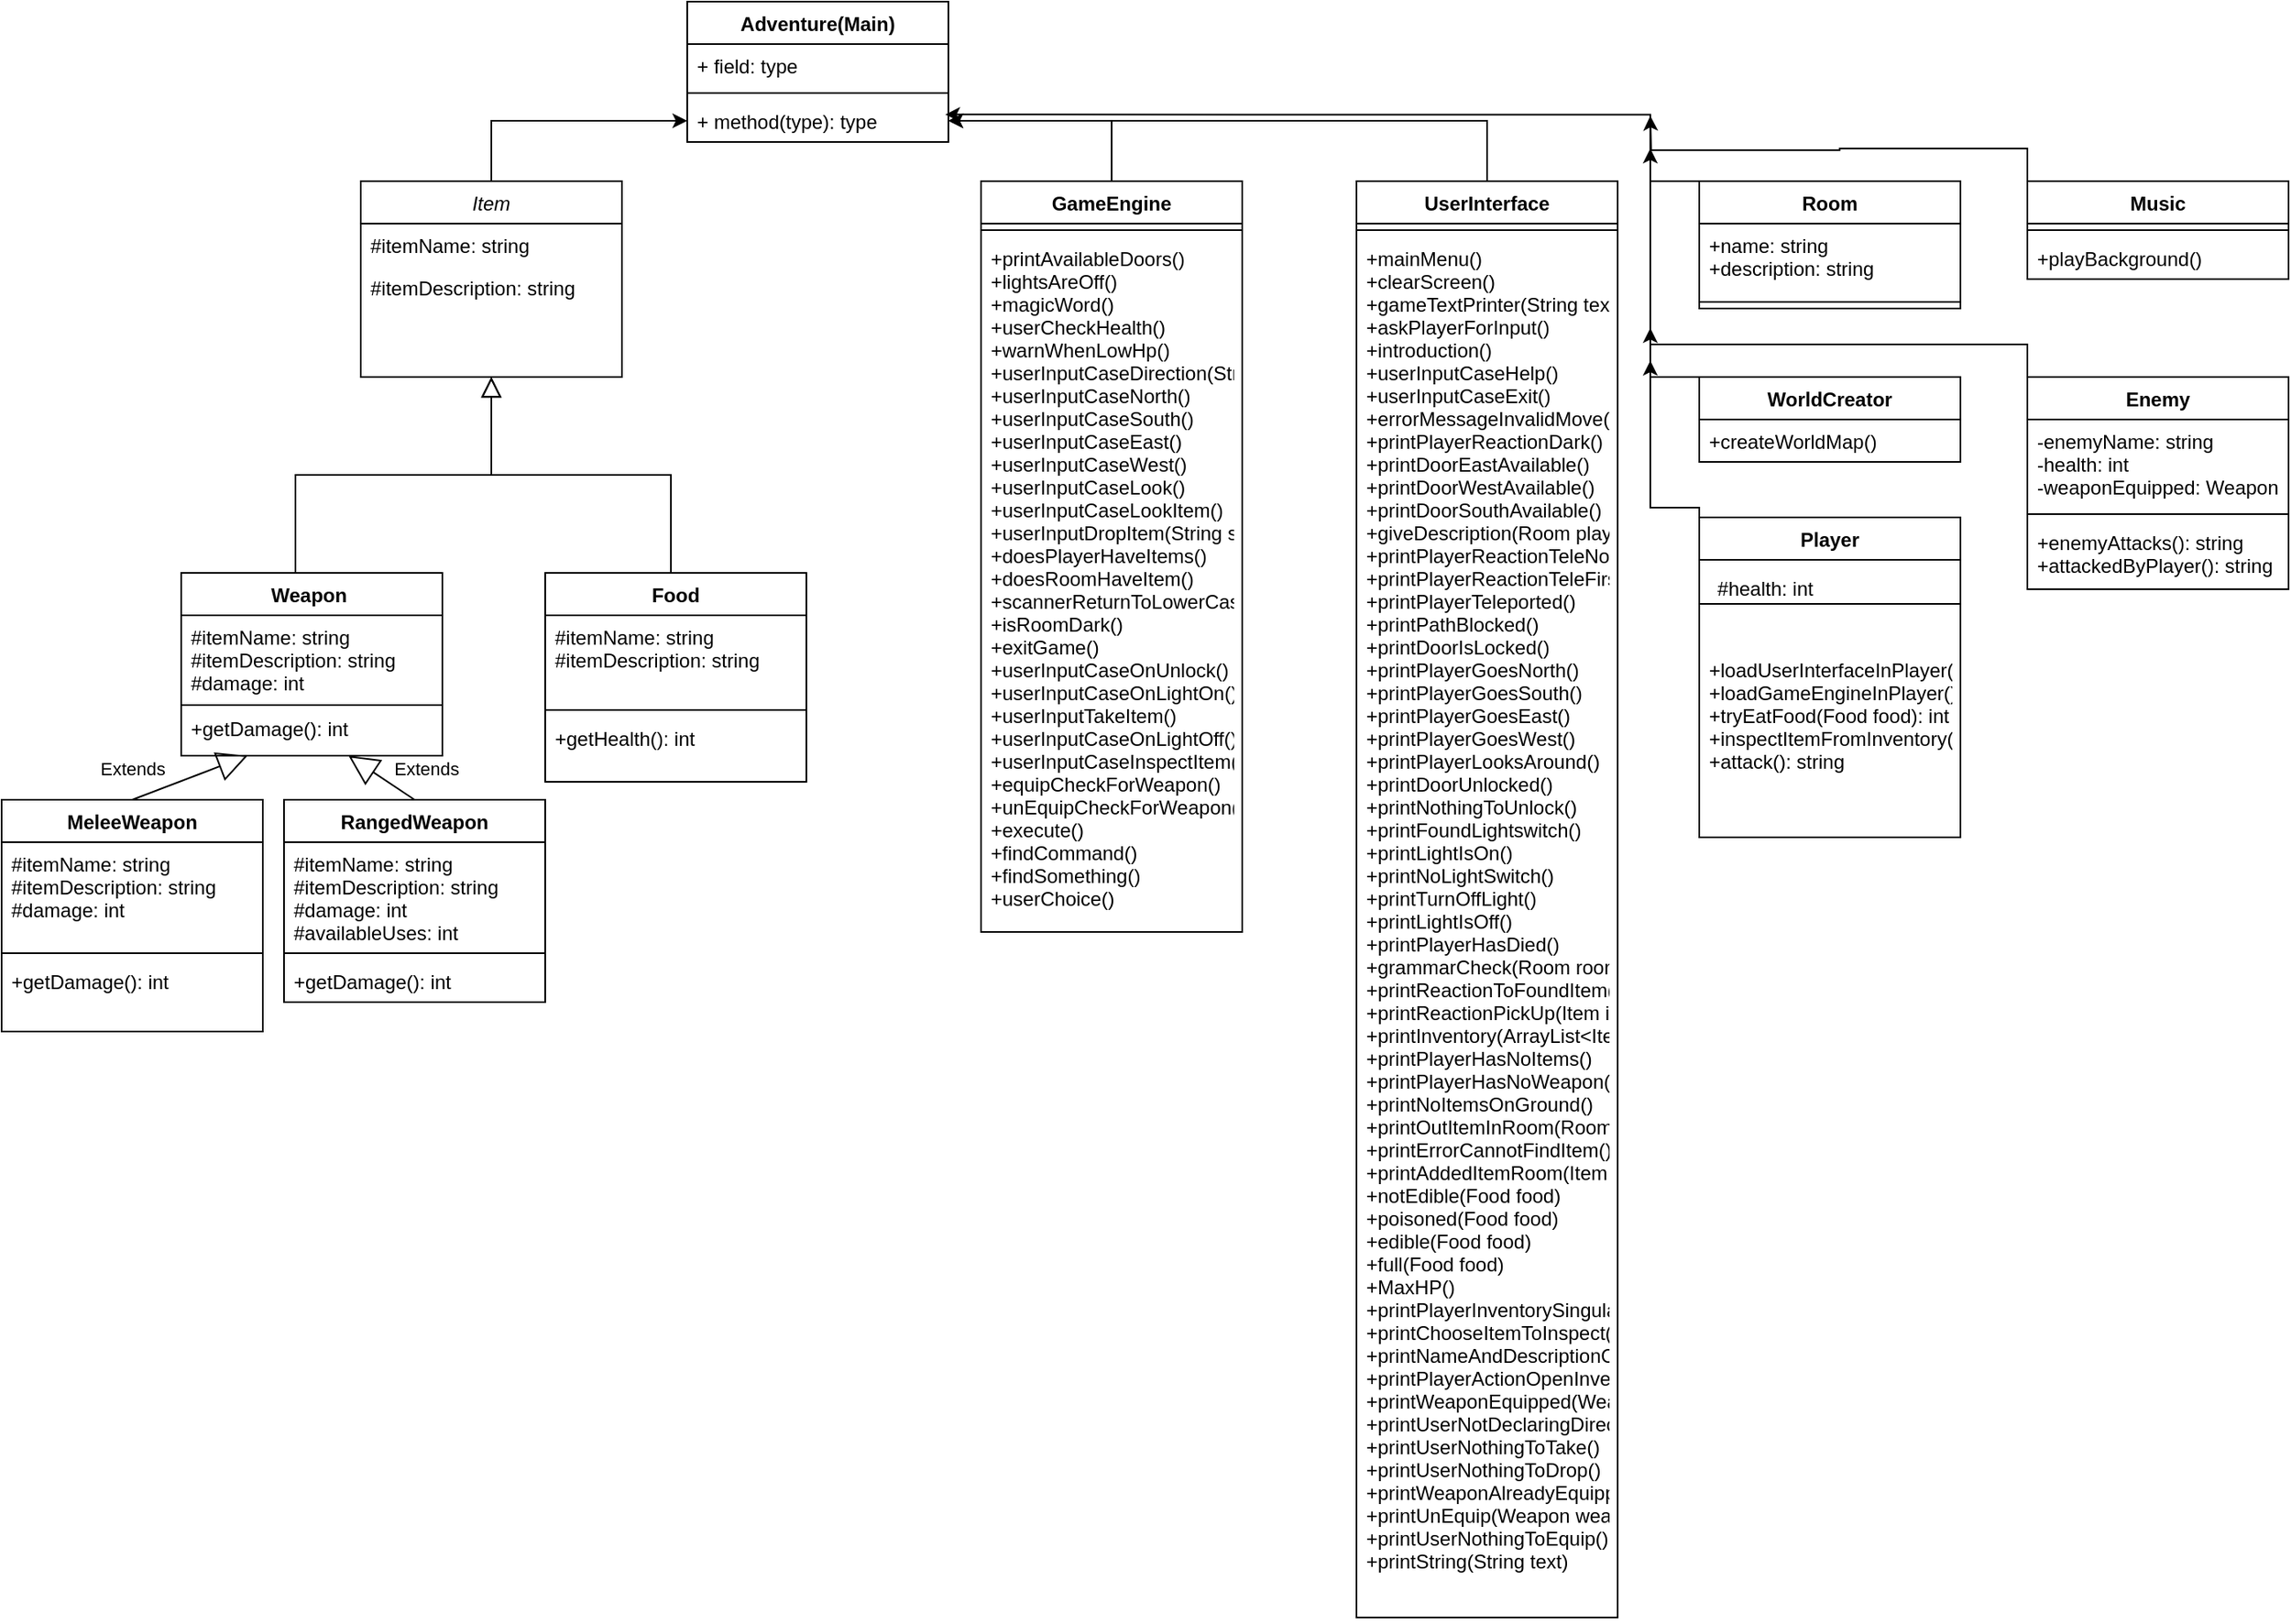 <mxfile version="17.2.4" type="device"><diagram id="C5RBs43oDa-KdzZeNtuy" name="Page-1"><mxGraphModel dx="1031" dy="445" grid="1" gridSize="10" guides="1" tooltips="1" connect="1" arrows="1" fold="1" page="1" pageScale="1" pageWidth="827" pageHeight="1169" math="0" shadow="0"><root><mxCell id="WIyWlLk6GJQsqaUBKTNV-0"/><mxCell id="WIyWlLk6GJQsqaUBKTNV-1" parent="WIyWlLk6GJQsqaUBKTNV-0"/><mxCell id="LH12AcgxlJHuKIYTEwkY-5" style="edgeStyle=orthogonalEdgeStyle;rounded=0;orthogonalLoop=1;jettySize=auto;html=1;exitX=0.5;exitY=0;exitDx=0;exitDy=0;" edge="1" parent="WIyWlLk6GJQsqaUBKTNV-1" source="zkfFHV4jXpPFQw0GAbJ--0" target="RH7i0UF_cO2J6OQ4y9fc-49"><mxGeometry relative="1" as="geometry"/></mxCell><mxCell id="zkfFHV4jXpPFQw0GAbJ--0" value="Item" style="swimlane;fontStyle=2;align=center;verticalAlign=top;childLayout=stackLayout;horizontal=1;startSize=26;horizontalStack=0;resizeParent=1;resizeLast=0;collapsible=1;marginBottom=0;rounded=0;shadow=0;strokeWidth=1;" parent="WIyWlLk6GJQsqaUBKTNV-1" vertex="1"><mxGeometry x="220" y="120" width="160" height="120" as="geometry"><mxRectangle x="230" y="140" width="160" height="26" as="alternateBounds"/></mxGeometry></mxCell><mxCell id="zkfFHV4jXpPFQw0GAbJ--1" value="#itemName: string" style="text;align=left;verticalAlign=top;spacingLeft=4;spacingRight=4;overflow=hidden;rotatable=0;points=[[0,0.5],[1,0.5]];portConstraint=eastwest;" parent="zkfFHV4jXpPFQw0GAbJ--0" vertex="1"><mxGeometry y="26" width="160" height="26" as="geometry"/></mxCell><mxCell id="zkfFHV4jXpPFQw0GAbJ--2" value="#itemDescription: string" style="text;align=left;verticalAlign=top;spacingLeft=4;spacingRight=4;overflow=hidden;rotatable=0;points=[[0,0.5],[1,0.5]];portConstraint=eastwest;rounded=0;shadow=0;html=0;" parent="zkfFHV4jXpPFQw0GAbJ--0" vertex="1"><mxGeometry y="52" width="160" height="26" as="geometry"/></mxCell><mxCell id="zkfFHV4jXpPFQw0GAbJ--12" value="" style="endArrow=block;endSize=10;endFill=0;shadow=0;strokeWidth=1;rounded=0;edgeStyle=elbowEdgeStyle;elbow=vertical;" parent="WIyWlLk6GJQsqaUBKTNV-1" target="zkfFHV4jXpPFQw0GAbJ--0" edge="1"><mxGeometry width="160" relative="1" as="geometry"><mxPoint x="180" y="360" as="sourcePoint"/><mxPoint x="200" y="203" as="targetPoint"/></mxGeometry></mxCell><mxCell id="zkfFHV4jXpPFQw0GAbJ--16" value="" style="endArrow=block;endSize=10;endFill=0;shadow=0;strokeWidth=1;rounded=0;edgeStyle=elbowEdgeStyle;elbow=vertical;" parent="WIyWlLk6GJQsqaUBKTNV-1" target="zkfFHV4jXpPFQw0GAbJ--0" edge="1"><mxGeometry width="160" relative="1" as="geometry"><mxPoint x="410" y="360" as="sourcePoint"/><mxPoint x="310" y="271" as="targetPoint"/></mxGeometry></mxCell><mxCell id="4t4gt730W8C5NHU7iazg-13" value="Food" style="swimlane;fontStyle=1;align=center;verticalAlign=top;childLayout=stackLayout;horizontal=1;startSize=26;horizontalStack=0;resizeParent=1;resizeParentMax=0;resizeLast=0;collapsible=1;marginBottom=0;" parent="WIyWlLk6GJQsqaUBKTNV-1" vertex="1"><mxGeometry x="333" y="360" width="160" height="128" as="geometry"/></mxCell><mxCell id="4t4gt730W8C5NHU7iazg-14" value="#itemName: string&#10;#itemDescription: string" style="text;strokeColor=none;fillColor=none;align=left;verticalAlign=top;spacingLeft=4;spacingRight=4;overflow=hidden;rotatable=0;points=[[0,0.5],[1,0.5]];portConstraint=eastwest;" parent="4t4gt730W8C5NHU7iazg-13" vertex="1"><mxGeometry y="26" width="160" height="54" as="geometry"/></mxCell><mxCell id="4t4gt730W8C5NHU7iazg-15" value="" style="line;strokeWidth=1;fillColor=none;align=left;verticalAlign=middle;spacingTop=-1;spacingLeft=3;spacingRight=3;rotatable=0;labelPosition=right;points=[];portConstraint=eastwest;" parent="4t4gt730W8C5NHU7iazg-13" vertex="1"><mxGeometry y="80" width="160" height="8" as="geometry"/></mxCell><mxCell id="4t4gt730W8C5NHU7iazg-16" value="+getHealth(): int" style="text;strokeColor=none;fillColor=none;align=left;verticalAlign=top;spacingLeft=4;spacingRight=4;overflow=hidden;rotatable=0;points=[[0,0.5],[1,0.5]];portConstraint=eastwest;" parent="4t4gt730W8C5NHU7iazg-13" vertex="1"><mxGeometry y="88" width="160" height="40" as="geometry"/></mxCell><mxCell id="4t4gt730W8C5NHU7iazg-17" value="Weapon " style="swimlane;fontStyle=1;align=center;verticalAlign=top;childLayout=stackLayout;horizontal=1;startSize=26;horizontalStack=0;resizeParent=1;resizeParentMax=0;resizeLast=0;collapsible=1;marginBottom=0;" parent="WIyWlLk6GJQsqaUBKTNV-1" vertex="1"><mxGeometry x="110" y="360" width="160" height="112" as="geometry"/></mxCell><mxCell id="4t4gt730W8C5NHU7iazg-18" value="#itemName: string&#10;#itemDescription: string&#10;#damage: int" style="text;strokeColor=none;fillColor=none;align=left;verticalAlign=top;spacingLeft=4;spacingRight=4;overflow=hidden;rotatable=0;points=[[0,0.5],[1,0.5]];portConstraint=eastwest;" parent="4t4gt730W8C5NHU7iazg-17" vertex="1"><mxGeometry y="26" width="160" height="54" as="geometry"/></mxCell><mxCell id="4t4gt730W8C5NHU7iazg-19" value="" style="line;strokeWidth=1;fillColor=none;align=left;verticalAlign=middle;spacingTop=-1;spacingLeft=3;spacingRight=3;rotatable=0;labelPosition=right;points=[];portConstraint=eastwest;" parent="4t4gt730W8C5NHU7iazg-17" vertex="1"><mxGeometry y="80" width="160" height="2" as="geometry"/></mxCell><mxCell id="4t4gt730W8C5NHU7iazg-20" value="+getDamage(): int" style="text;strokeColor=none;fillColor=none;align=left;verticalAlign=top;spacingLeft=4;spacingRight=4;overflow=hidden;rotatable=0;points=[[0,0.5],[1,0.5]];portConstraint=eastwest;" parent="4t4gt730W8C5NHU7iazg-17" vertex="1"><mxGeometry y="82" width="160" height="30" as="geometry"/></mxCell><mxCell id="RH7i0UF_cO2J6OQ4y9fc-1" value="MeleeWeapon" style="swimlane;fontStyle=1;align=center;verticalAlign=top;childLayout=stackLayout;horizontal=1;startSize=26;horizontalStack=0;resizeParent=1;resizeParentMax=0;resizeLast=0;collapsible=1;marginBottom=0;" parent="WIyWlLk6GJQsqaUBKTNV-1" vertex="1"><mxGeometry y="499" width="160" height="142" as="geometry"/></mxCell><mxCell id="RH7i0UF_cO2J6OQ4y9fc-2" value="#itemName: string&#10;#itemDescription: string&#10;#damage: int" style="text;strokeColor=none;fillColor=none;align=left;verticalAlign=top;spacingLeft=4;spacingRight=4;overflow=hidden;rotatable=0;points=[[0,0.5],[1,0.5]];portConstraint=eastwest;" parent="RH7i0UF_cO2J6OQ4y9fc-1" vertex="1"><mxGeometry y="26" width="160" height="64" as="geometry"/></mxCell><mxCell id="RH7i0UF_cO2J6OQ4y9fc-3" value="" style="line;strokeWidth=1;fillColor=none;align=left;verticalAlign=middle;spacingTop=-1;spacingLeft=3;spacingRight=3;rotatable=0;labelPosition=right;points=[];portConstraint=eastwest;" parent="RH7i0UF_cO2J6OQ4y9fc-1" vertex="1"><mxGeometry y="90" width="160" height="8" as="geometry"/></mxCell><mxCell id="RH7i0UF_cO2J6OQ4y9fc-4" value="+getDamage(): int" style="text;strokeColor=none;fillColor=none;align=left;verticalAlign=top;spacingLeft=4;spacingRight=4;overflow=hidden;rotatable=0;points=[[0,0.5],[1,0.5]];portConstraint=eastwest;" parent="RH7i0UF_cO2J6OQ4y9fc-1" vertex="1"><mxGeometry y="98" width="160" height="44" as="geometry"/></mxCell><mxCell id="RH7i0UF_cO2J6OQ4y9fc-5" value="RangedWeapon" style="swimlane;fontStyle=1;align=center;verticalAlign=top;childLayout=stackLayout;horizontal=1;startSize=26;horizontalStack=0;resizeParent=1;resizeParentMax=0;resizeLast=0;collapsible=1;marginBottom=0;" parent="WIyWlLk6GJQsqaUBKTNV-1" vertex="1"><mxGeometry x="173" y="499" width="160" height="124" as="geometry"/></mxCell><mxCell id="RH7i0UF_cO2J6OQ4y9fc-6" value="#itemName: string&#10;#itemDescription: string&#10;#damage: int&#10;#availableUses: int" style="text;strokeColor=none;fillColor=none;align=left;verticalAlign=top;spacingLeft=4;spacingRight=4;overflow=hidden;rotatable=0;points=[[0,0.5],[1,0.5]];portConstraint=eastwest;" parent="RH7i0UF_cO2J6OQ4y9fc-5" vertex="1"><mxGeometry y="26" width="160" height="64" as="geometry"/></mxCell><mxCell id="RH7i0UF_cO2J6OQ4y9fc-7" value="" style="line;strokeWidth=1;fillColor=none;align=left;verticalAlign=middle;spacingTop=-1;spacingLeft=3;spacingRight=3;rotatable=0;labelPosition=right;points=[];portConstraint=eastwest;" parent="RH7i0UF_cO2J6OQ4y9fc-5" vertex="1"><mxGeometry y="90" width="160" height="8" as="geometry"/></mxCell><mxCell id="RH7i0UF_cO2J6OQ4y9fc-8" value="+getDamage(): int" style="text;strokeColor=none;fillColor=none;align=left;verticalAlign=top;spacingLeft=4;spacingRight=4;overflow=hidden;rotatable=0;points=[[0,0.5],[1,0.5]];portConstraint=eastwest;" parent="RH7i0UF_cO2J6OQ4y9fc-5" vertex="1"><mxGeometry y="98" width="160" height="26" as="geometry"/></mxCell><mxCell id="LH12AcgxlJHuKIYTEwkY-8" style="edgeStyle=orthogonalEdgeStyle;rounded=0;orthogonalLoop=1;jettySize=auto;html=1;exitX=0;exitY=0;exitDx=0;exitDy=0;" edge="1" parent="WIyWlLk6GJQsqaUBKTNV-1" source="RH7i0UF_cO2J6OQ4y9fc-12"><mxGeometry relative="1" as="geometry"><mxPoint x="1010" y="230" as="targetPoint"/></mxGeometry></mxCell><mxCell id="RH7i0UF_cO2J6OQ4y9fc-12" value="WorldCreator" style="swimlane;fontStyle=1;align=center;verticalAlign=top;childLayout=stackLayout;horizontal=1;startSize=26;horizontalStack=0;resizeParent=1;resizeParentMax=0;resizeLast=0;collapsible=1;marginBottom=0;" parent="WIyWlLk6GJQsqaUBKTNV-1" vertex="1"><mxGeometry x="1040" y="240" width="160" height="52" as="geometry"/></mxCell><mxCell id="RH7i0UF_cO2J6OQ4y9fc-15" value="+createWorldMap()&#10;" style="text;strokeColor=none;fillColor=none;align=left;verticalAlign=top;spacingLeft=4;spacingRight=4;overflow=hidden;rotatable=0;points=[[0,0.5],[1,0.5]];portConstraint=eastwest;" parent="RH7i0UF_cO2J6OQ4y9fc-12" vertex="1"><mxGeometry y="26" width="160" height="26" as="geometry"/></mxCell><mxCell id="LH12AcgxlJHuKIYTEwkY-4" style="edgeStyle=orthogonalEdgeStyle;rounded=0;orthogonalLoop=1;jettySize=auto;html=1;exitX=0.5;exitY=0;exitDx=0;exitDy=0;entryX=1;entryY=0.5;entryDx=0;entryDy=0;" edge="1" parent="WIyWlLk6GJQsqaUBKTNV-1" source="RH7i0UF_cO2J6OQ4y9fc-16" target="RH7i0UF_cO2J6OQ4y9fc-49"><mxGeometry relative="1" as="geometry"/></mxCell><mxCell id="RH7i0UF_cO2J6OQ4y9fc-16" value="GameEngine" style="swimlane;fontStyle=1;align=center;verticalAlign=top;childLayout=stackLayout;horizontal=1;startSize=26;horizontalStack=0;resizeParent=1;resizeParentMax=0;resizeLast=0;collapsible=1;marginBottom=0;" parent="WIyWlLk6GJQsqaUBKTNV-1" vertex="1"><mxGeometry x="600" y="120" width="160" height="460" as="geometry"/></mxCell><mxCell id="RH7i0UF_cO2J6OQ4y9fc-18" value="" style="line;strokeWidth=1;fillColor=none;align=left;verticalAlign=middle;spacingTop=-1;spacingLeft=3;spacingRight=3;rotatable=0;labelPosition=right;points=[];portConstraint=eastwest;" parent="RH7i0UF_cO2J6OQ4y9fc-16" vertex="1"><mxGeometry y="26" width="160" height="8" as="geometry"/></mxCell><mxCell id="RH7i0UF_cO2J6OQ4y9fc-19" value="+printAvailableDoors()&#10;+lightsAreOff()&#10;+magicWord()&#10;+userCheckHealth()&#10;+warnWhenLowHp()&#10;+userInputCaseDirection(String direction)&#10;+userInputCaseNorth()&#10;+userInputCaseSouth()&#10;+userInputCaseEast()&#10;+userInputCaseWest()&#10;+userInputCaseLook()&#10;+userInputCaseLookItem()&#10;+userInputDropItem(String searchWord)&#10;+doesPlayerHaveItems()&#10;+doesRoomHaveItem()&#10;+scannerReturnToLowerCase()&#10;+isRoomDark()&#10;+exitGame()&#10;+userInputCaseOnUnlock()&#10;+userInputCaseOnLightOn()&#10;+userInputTakeItem()&#10;+userInputCaseOnLightOff()&#10;+userInputCaseInspectItem()&#10;+equipCheckForWeapon()&#10;+unEquipCheckForWeapon()&#10;+execute()&#10;+findCommand()&#10;+findSomething()&#10;+userChoice()" style="text;strokeColor=none;fillColor=none;align=left;verticalAlign=top;spacingLeft=4;spacingRight=4;overflow=hidden;rotatable=0;points=[[0,0.5],[1,0.5]];portConstraint=eastwest;" parent="RH7i0UF_cO2J6OQ4y9fc-16" vertex="1"><mxGeometry y="34" width="160" height="426" as="geometry"/></mxCell><mxCell id="LH12AcgxlJHuKIYTEwkY-11" style="edgeStyle=orthogonalEdgeStyle;rounded=0;orthogonalLoop=1;jettySize=auto;html=1;exitX=0;exitY=0;exitDx=0;exitDy=0;" edge="1" parent="WIyWlLk6GJQsqaUBKTNV-1" source="RH7i0UF_cO2J6OQ4y9fc-20"><mxGeometry relative="1" as="geometry"><mxPoint x="1010" y="210" as="targetPoint"/><Array as="points"><mxPoint x="1241" y="220"/><mxPoint x="1010" y="220"/></Array></mxGeometry></mxCell><mxCell id="RH7i0UF_cO2J6OQ4y9fc-20" value="Enemy" style="swimlane;fontStyle=1;align=center;verticalAlign=top;childLayout=stackLayout;horizontal=1;startSize=26;horizontalStack=0;resizeParent=1;resizeParentMax=0;resizeLast=0;collapsible=1;marginBottom=0;" parent="WIyWlLk6GJQsqaUBKTNV-1" vertex="1"><mxGeometry x="1241" y="240" width="160" height="130" as="geometry"/></mxCell><mxCell id="RH7i0UF_cO2J6OQ4y9fc-21" value="-enemyName: string&#10;-health: int&#10;-weaponEquipped: Weapon&#10;" style="text;strokeColor=none;fillColor=none;align=left;verticalAlign=top;spacingLeft=4;spacingRight=4;overflow=hidden;rotatable=0;points=[[0,0.5],[1,0.5]];portConstraint=eastwest;" parent="RH7i0UF_cO2J6OQ4y9fc-20" vertex="1"><mxGeometry y="26" width="160" height="54" as="geometry"/></mxCell><mxCell id="RH7i0UF_cO2J6OQ4y9fc-22" value="" style="line;strokeWidth=1;fillColor=none;align=left;verticalAlign=middle;spacingTop=-1;spacingLeft=3;spacingRight=3;rotatable=0;labelPosition=right;points=[];portConstraint=eastwest;" parent="RH7i0UF_cO2J6OQ4y9fc-20" vertex="1"><mxGeometry y="80" width="160" height="8" as="geometry"/></mxCell><mxCell id="RH7i0UF_cO2J6OQ4y9fc-23" value="+enemyAttacks(): string&#10;+attackedByPlayer(): string" style="text;strokeColor=none;fillColor=none;align=left;verticalAlign=top;spacingLeft=4;spacingRight=4;overflow=hidden;rotatable=0;points=[[0,0.5],[1,0.5]];portConstraint=eastwest;" parent="RH7i0UF_cO2J6OQ4y9fc-20" vertex="1"><mxGeometry y="88" width="160" height="42" as="geometry"/></mxCell><mxCell id="LH12AcgxlJHuKIYTEwkY-3" style="edgeStyle=orthogonalEdgeStyle;rounded=0;orthogonalLoop=1;jettySize=auto;html=1;exitX=0.5;exitY=0;exitDx=0;exitDy=0;" edge="1" parent="WIyWlLk6GJQsqaUBKTNV-1" source="RH7i0UF_cO2J6OQ4y9fc-42" target="RH7i0UF_cO2J6OQ4y9fc-49"><mxGeometry relative="1" as="geometry"/></mxCell><mxCell id="RH7i0UF_cO2J6OQ4y9fc-42" value="UserInterface" style="swimlane;fontStyle=1;align=center;verticalAlign=top;childLayout=stackLayout;horizontal=1;startSize=26;horizontalStack=0;resizeParent=1;resizeParentMax=0;resizeLast=0;collapsible=1;marginBottom=0;" parent="WIyWlLk6GJQsqaUBKTNV-1" vertex="1"><mxGeometry x="830" y="120" width="160" height="880" as="geometry"/></mxCell><mxCell id="RH7i0UF_cO2J6OQ4y9fc-44" value="" style="line;strokeWidth=1;fillColor=none;align=left;verticalAlign=middle;spacingTop=-1;spacingLeft=3;spacingRight=3;rotatable=0;labelPosition=right;points=[];portConstraint=eastwest;" parent="RH7i0UF_cO2J6OQ4y9fc-42" vertex="1"><mxGeometry y="26" width="160" height="8" as="geometry"/></mxCell><mxCell id="RH7i0UF_cO2J6OQ4y9fc-45" value="+mainMenu()&#10;+clearScreen()&#10;+gameTextPrinter(String text)&#10;+askPlayerForInput()&#10;+introduction()&#10;+userInputCaseHelp()&#10;+userInputCaseExit()&#10;+errorMessageInvalidMove()&#10;+printPlayerReactionDark()&#10;+printDoorEastAvailable()&#10;+printDoorWestAvailable()&#10;+printDoorSouthAvailable()&#10;+giveDescription(Room playerPos)&#10;+printPlayerReactionTeleNothing()&#10;+printPlayerReactionTeleFirstRoom()&#10;+printPlayerTeleported()&#10;+printPathBlocked()&#10;+printDoorIsLocked()&#10;+printPlayerGoesNorth()&#10;+printPlayerGoesSouth()&#10;+printPlayerGoesEast()&#10;+printPlayerGoesWest()&#10;+printPlayerLooksAround()&#10;+printDoorUnlocked()&#10;+printNothingToUnlock()&#10;+printFoundLightswitch()&#10;+printLightIsOn()&#10;+printNoLightSwitch()&#10;+printTurnOffLight()&#10;+printLightIsOff()&#10;+printPlayerHasDied()&#10;+grammarCheck(Room room)&#10;+printReactionToFoundItem(Room room)&#10;+printReactionPickUp(Item item)&#10;+printInventory(ArrayList&lt;Item&gt; playerInventory)&#10;+printPlayerHasNoItems()&#10;+printPlayerHasNoWeapon()&#10;+printNoItemsOnGround()&#10;+printOutItemInRoom(Room room)&#10;+printErrorCannotFindItem()&#10;+printAddedItemRoom(Item item)&#10;+notEdible(Food food)&#10;+poisoned(Food food)&#10;+edible(Food food)&#10;+full(Food food)&#10;+MaxHP()&#10;+printPlayerInventorySingularNumbered(Item item, int number)&#10;+printChooseItemToInspect()&#10;+printNameAndDescriptionOfItem(Item item)&#10;+printPlayerActionOpenInventory()&#10;+printWeaponEquipped(Weapon weapon)&#10;+printUserNotDeclaringDirection()&#10;+printUserNothingToTake()&#10;+printUserNothingToDrop()&#10;+printWeaponAlreadyEquipped()&#10;+printUnEquip(Weapon weapon)&#10;+printUserNothingToEquip()&#10;+printString(String text)" style="text;strokeColor=none;fillColor=none;align=left;verticalAlign=top;spacingLeft=4;spacingRight=4;overflow=hidden;rotatable=0;points=[[0,0.5],[1,0.5]];portConstraint=eastwest;" parent="RH7i0UF_cO2J6OQ4y9fc-42" vertex="1"><mxGeometry y="34" width="160" height="846" as="geometry"/></mxCell><mxCell id="RH7i0UF_cO2J6OQ4y9fc-46" value="Adventure(Main)" style="swimlane;fontStyle=1;align=center;verticalAlign=top;childLayout=stackLayout;horizontal=1;startSize=26;horizontalStack=0;resizeParent=1;resizeParentMax=0;resizeLast=0;collapsible=1;marginBottom=0;" parent="WIyWlLk6GJQsqaUBKTNV-1" vertex="1"><mxGeometry x="420" y="10" width="160" height="86" as="geometry"/></mxCell><mxCell id="RH7i0UF_cO2J6OQ4y9fc-47" value="+ field: type" style="text;strokeColor=none;fillColor=none;align=left;verticalAlign=top;spacingLeft=4;spacingRight=4;overflow=hidden;rotatable=0;points=[[0,0.5],[1,0.5]];portConstraint=eastwest;" parent="RH7i0UF_cO2J6OQ4y9fc-46" vertex="1"><mxGeometry y="26" width="160" height="26" as="geometry"/></mxCell><mxCell id="RH7i0UF_cO2J6OQ4y9fc-48" value="" style="line;strokeWidth=1;fillColor=none;align=left;verticalAlign=middle;spacingTop=-1;spacingLeft=3;spacingRight=3;rotatable=0;labelPosition=right;points=[];portConstraint=eastwest;" parent="RH7i0UF_cO2J6OQ4y9fc-46" vertex="1"><mxGeometry y="52" width="160" height="8" as="geometry"/></mxCell><mxCell id="RH7i0UF_cO2J6OQ4y9fc-49" value="+ method(type): type" style="text;strokeColor=none;fillColor=none;align=left;verticalAlign=top;spacingLeft=4;spacingRight=4;overflow=hidden;rotatable=0;points=[[0,0.5],[1,0.5]];portConstraint=eastwest;" parent="RH7i0UF_cO2J6OQ4y9fc-46" vertex="1"><mxGeometry y="60" width="160" height="26" as="geometry"/></mxCell><mxCell id="LH12AcgxlJHuKIYTEwkY-7" style="edgeStyle=orthogonalEdgeStyle;rounded=0;orthogonalLoop=1;jettySize=auto;html=1;exitX=0;exitY=0;exitDx=0;exitDy=0;entryX=0.988;entryY=0.353;entryDx=0;entryDy=0;entryPerimeter=0;" edge="1" parent="WIyWlLk6GJQsqaUBKTNV-1" source="RH7i0UF_cO2J6OQ4y9fc-58" target="RH7i0UF_cO2J6OQ4y9fc-49"><mxGeometry relative="1" as="geometry"><mxPoint x="1010" y="80" as="targetPoint"/><Array as="points"><mxPoint x="1040" y="320"/><mxPoint x="1010" y="320"/><mxPoint x="1010" y="79"/></Array></mxGeometry></mxCell><mxCell id="RH7i0UF_cO2J6OQ4y9fc-58" value="Player" style="swimlane;fontStyle=1;align=center;verticalAlign=top;childLayout=stackLayout;horizontal=1;startSize=26;horizontalStack=0;resizeParent=1;resizeParentMax=0;resizeLast=0;collapsible=1;marginBottom=0;" parent="WIyWlLk6GJQsqaUBKTNV-1" vertex="1"><mxGeometry x="1040" y="326" width="160" height="196" as="geometry"/></mxCell><mxCell id="RH7i0UF_cO2J6OQ4y9fc-60" value="" style="line;strokeWidth=1;fillColor=none;align=left;verticalAlign=middle;spacingTop=-1;spacingLeft=3;spacingRight=3;rotatable=0;labelPosition=right;points=[];portConstraint=eastwest;" parent="RH7i0UF_cO2J6OQ4y9fc-58" vertex="1"><mxGeometry y="26" width="160" height="54" as="geometry"/></mxCell><mxCell id="RH7i0UF_cO2J6OQ4y9fc-61" value="+loadUserInterfaceInPlayer()&#10;+loadGameEngineInPlayer()&#10;+tryEatFood(Food food): int&#10;+inspectItemFromInventory()&#10;+attack(): string" style="text;strokeColor=none;fillColor=none;align=left;verticalAlign=top;spacingLeft=4;spacingRight=4;overflow=hidden;rotatable=0;points=[[0,0.5],[1,0.5]];portConstraint=eastwest;" parent="RH7i0UF_cO2J6OQ4y9fc-58" vertex="1"><mxGeometry y="80" width="160" height="116" as="geometry"/></mxCell><mxCell id="LH12AcgxlJHuKIYTEwkY-9" style="edgeStyle=orthogonalEdgeStyle;rounded=0;orthogonalLoop=1;jettySize=auto;html=1;exitX=0;exitY=0;exitDx=0;exitDy=0;" edge="1" parent="WIyWlLk6GJQsqaUBKTNV-1" source="RH7i0UF_cO2J6OQ4y9fc-62"><mxGeometry relative="1" as="geometry"><mxPoint x="1010" y="100.0" as="targetPoint"/></mxGeometry></mxCell><mxCell id="RH7i0UF_cO2J6OQ4y9fc-62" value="Room" style="swimlane;fontStyle=1;align=center;verticalAlign=top;childLayout=stackLayout;horizontal=1;startSize=26;horizontalStack=0;resizeParent=1;resizeParentMax=0;resizeLast=0;collapsible=1;marginBottom=0;" parent="WIyWlLk6GJQsqaUBKTNV-1" vertex="1"><mxGeometry x="1040" y="120" width="160" height="78" as="geometry"/></mxCell><mxCell id="RH7i0UF_cO2J6OQ4y9fc-63" value="+name: string&#10;+description: string" style="text;strokeColor=none;fillColor=none;align=left;verticalAlign=top;spacingLeft=4;spacingRight=4;overflow=hidden;rotatable=0;points=[[0,0.5],[1,0.5]];portConstraint=eastwest;" parent="RH7i0UF_cO2J6OQ4y9fc-62" vertex="1"><mxGeometry y="26" width="160" height="44" as="geometry"/></mxCell><mxCell id="RH7i0UF_cO2J6OQ4y9fc-64" value="" style="line;strokeWidth=1;fillColor=none;align=left;verticalAlign=middle;spacingTop=-1;spacingLeft=3;spacingRight=3;rotatable=0;labelPosition=right;points=[];portConstraint=eastwest;" parent="RH7i0UF_cO2J6OQ4y9fc-62" vertex="1"><mxGeometry y="70" width="160" height="8" as="geometry"/></mxCell><mxCell id="LH12AcgxlJHuKIYTEwkY-10" style="edgeStyle=orthogonalEdgeStyle;rounded=0;orthogonalLoop=1;jettySize=auto;html=1;exitX=0;exitY=0;exitDx=0;exitDy=0;" edge="1" parent="WIyWlLk6GJQsqaUBKTNV-1" source="RH7i0UF_cO2J6OQ4y9fc-66"><mxGeometry relative="1" as="geometry"><mxPoint x="1010" y="80.0" as="targetPoint"/></mxGeometry></mxCell><mxCell id="RH7i0UF_cO2J6OQ4y9fc-66" value="Music" style="swimlane;fontStyle=1;align=center;verticalAlign=top;childLayout=stackLayout;horizontal=1;startSize=26;horizontalStack=0;resizeParent=1;resizeParentMax=0;resizeLast=0;collapsible=1;marginBottom=0;" parent="WIyWlLk6GJQsqaUBKTNV-1" vertex="1"><mxGeometry x="1241" y="120" width="160" height="60" as="geometry"/></mxCell><mxCell id="RH7i0UF_cO2J6OQ4y9fc-68" value="" style="line;strokeWidth=1;fillColor=none;align=left;verticalAlign=middle;spacingTop=-1;spacingLeft=3;spacingRight=3;rotatable=0;labelPosition=right;points=[];portConstraint=eastwest;" parent="RH7i0UF_cO2J6OQ4y9fc-66" vertex="1"><mxGeometry y="26" width="160" height="8" as="geometry"/></mxCell><mxCell id="RH7i0UF_cO2J6OQ4y9fc-69" value="+playBackground()" style="text;strokeColor=none;fillColor=none;align=left;verticalAlign=top;spacingLeft=4;spacingRight=4;overflow=hidden;rotatable=0;points=[[0,0.5],[1,0.5]];portConstraint=eastwest;" parent="RH7i0UF_cO2J6OQ4y9fc-66" vertex="1"><mxGeometry y="34" width="160" height="26" as="geometry"/></mxCell><mxCell id="RH7i0UF_cO2J6OQ4y9fc-72" value="Extends" style="endArrow=block;endSize=16;endFill=0;html=1;rounded=0;exitX=0.5;exitY=0;exitDx=0;exitDy=0;" parent="WIyWlLk6GJQsqaUBKTNV-1" source="RH7i0UF_cO2J6OQ4y9fc-5" target="4t4gt730W8C5NHU7iazg-20" edge="1"><mxGeometry x="-0.806" y="-20" width="160" relative="1" as="geometry"><mxPoint x="270" y="690" as="sourcePoint"/><mxPoint x="430" y="690" as="targetPoint"/><mxPoint as="offset"/></mxGeometry></mxCell><mxCell id="RH7i0UF_cO2J6OQ4y9fc-74" value="Extends" style="endArrow=block;endSize=16;endFill=0;html=1;rounded=0;exitX=0.5;exitY=0;exitDx=0;exitDy=0;" parent="WIyWlLk6GJQsqaUBKTNV-1" source="RH7i0UF_cO2J6OQ4y9fc-1" target="4t4gt730W8C5NHU7iazg-20" edge="1"><mxGeometry x="-0.821" y="18" width="160" relative="1" as="geometry"><mxPoint x="263" y="509.0" as="sourcePoint"/><mxPoint x="222.5" y="482" as="targetPoint"/><mxPoint as="offset"/></mxGeometry></mxCell><mxCell id="LH12AcgxlJHuKIYTEwkY-14" value="#health: int" style="text;html=1;align=center;verticalAlign=middle;resizable=0;points=[];autosize=1;strokeColor=none;fillColor=none;" vertex="1" parent="WIyWlLk6GJQsqaUBKTNV-1"><mxGeometry x="1045" y="360" width="70" height="20" as="geometry"/></mxCell></root></mxGraphModel></diagram></mxfile>